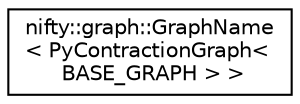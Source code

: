 digraph "Graphical Class Hierarchy"
{
  edge [fontname="Helvetica",fontsize="10",labelfontname="Helvetica",labelfontsize="10"];
  node [fontname="Helvetica",fontsize="10",shape=record];
  rankdir="LR";
  Node1 [label="nifty::graph::GraphName\l\< PyContractionGraph\<\l BASE_GRAPH \> \>",height=0.2,width=0.4,color="black", fillcolor="white", style="filled",URL="$structnifty_1_1graph_1_1GraphName_3_01PyContractionGraph_3_01BASE__GRAPH_01_4_01_4.html"];
}
